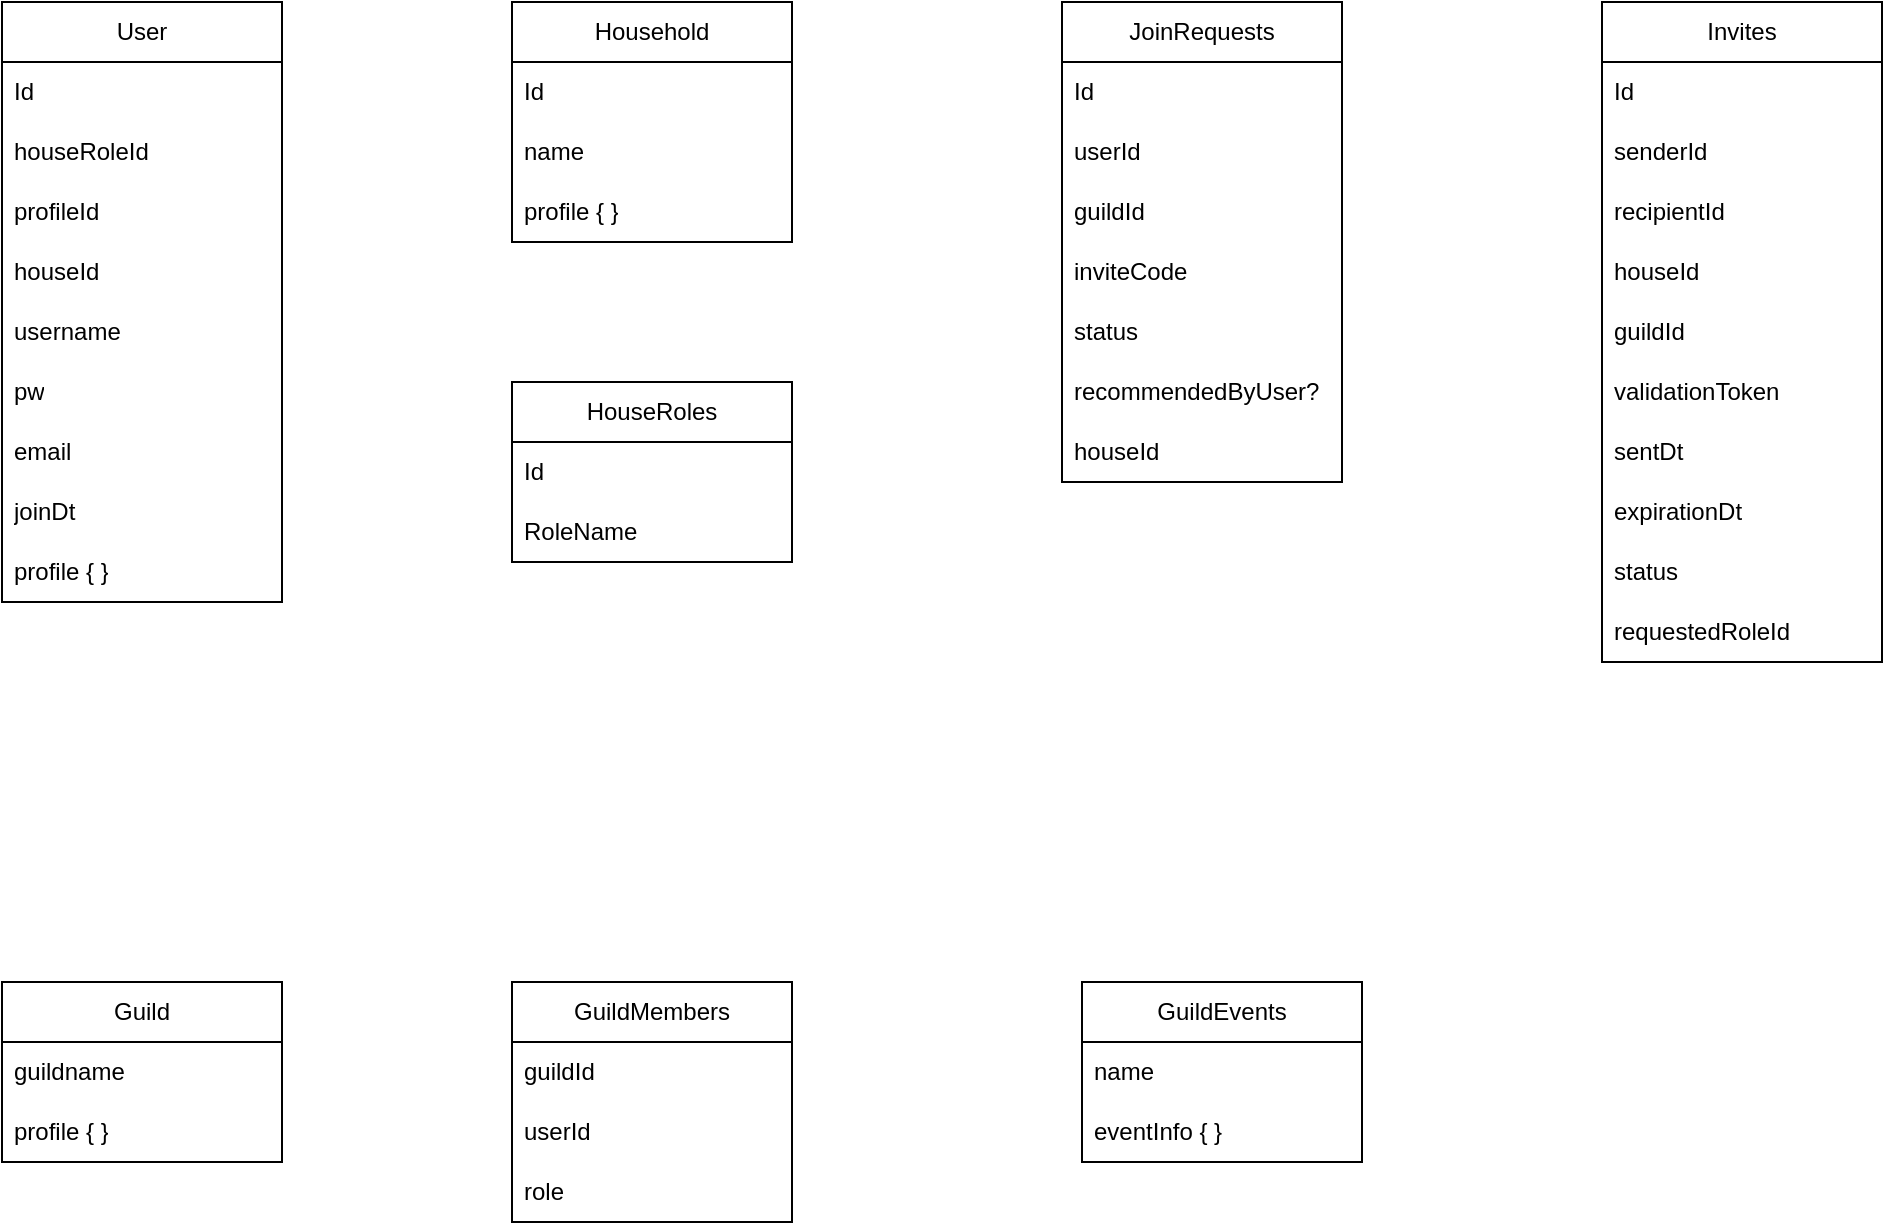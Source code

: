 <mxfile version="23.0.2" type="device">
  <diagram name="Page-1" id="X0s-m6jBx2qHv2Oh81oE">
    <mxGraphModel dx="1232" dy="1187" grid="1" gridSize="10" guides="1" tooltips="1" connect="1" arrows="1" fold="1" page="0" pageScale="1" pageWidth="850" pageHeight="1100" math="0" shadow="0">
      <root>
        <mxCell id="0" />
        <mxCell id="1" parent="0" />
        <mxCell id="xjD7mvp7fWhBBpH1s1Fi-1" value="User" style="swimlane;fontStyle=0;childLayout=stackLayout;horizontal=1;startSize=30;horizontalStack=0;resizeParent=1;resizeParentMax=0;resizeLast=0;collapsible=1;marginBottom=0;whiteSpace=wrap;html=1;" parent="1" vertex="1">
          <mxGeometry x="100" y="50" width="140" height="300" as="geometry" />
        </mxCell>
        <mxCell id="xjD7mvp7fWhBBpH1s1Fi-33" value="Id" style="text;strokeColor=none;fillColor=none;align=left;verticalAlign=middle;spacingLeft=4;spacingRight=4;overflow=hidden;points=[[0,0.5],[1,0.5]];portConstraint=eastwest;rotatable=0;whiteSpace=wrap;html=1;" parent="xjD7mvp7fWhBBpH1s1Fi-1" vertex="1">
          <mxGeometry y="30" width="140" height="30" as="geometry" />
        </mxCell>
        <mxCell id="xjD7mvp7fWhBBpH1s1Fi-27" value="houseRoleId" style="text;strokeColor=none;fillColor=none;align=left;verticalAlign=middle;spacingLeft=4;spacingRight=4;overflow=hidden;points=[[0,0.5],[1,0.5]];portConstraint=eastwest;rotatable=0;whiteSpace=wrap;html=1;" parent="xjD7mvp7fWhBBpH1s1Fi-1" vertex="1">
          <mxGeometry y="60" width="140" height="30" as="geometry" />
        </mxCell>
        <mxCell id="xjD7mvp7fWhBBpH1s1Fi-18" value="profileId" style="text;strokeColor=none;fillColor=none;align=left;verticalAlign=middle;spacingLeft=4;spacingRight=4;overflow=hidden;points=[[0,0.5],[1,0.5]];portConstraint=eastwest;rotatable=0;whiteSpace=wrap;html=1;" parent="xjD7mvp7fWhBBpH1s1Fi-1" vertex="1">
          <mxGeometry y="90" width="140" height="30" as="geometry" />
        </mxCell>
        <mxCell id="xjD7mvp7fWhBBpH1s1Fi-17" value="houseId" style="text;strokeColor=none;fillColor=none;align=left;verticalAlign=middle;spacingLeft=4;spacingRight=4;overflow=hidden;points=[[0,0.5],[1,0.5]];portConstraint=eastwest;rotatable=0;whiteSpace=wrap;html=1;" parent="xjD7mvp7fWhBBpH1s1Fi-1" vertex="1">
          <mxGeometry y="120" width="140" height="30" as="geometry" />
        </mxCell>
        <mxCell id="xjD7mvp7fWhBBpH1s1Fi-2" value="username" style="text;strokeColor=none;fillColor=none;align=left;verticalAlign=middle;spacingLeft=4;spacingRight=4;overflow=hidden;points=[[0,0.5],[1,0.5]];portConstraint=eastwest;rotatable=0;whiteSpace=wrap;html=1;" parent="xjD7mvp7fWhBBpH1s1Fi-1" vertex="1">
          <mxGeometry y="150" width="140" height="30" as="geometry" />
        </mxCell>
        <mxCell id="xjD7mvp7fWhBBpH1s1Fi-4" value="pw" style="text;strokeColor=none;fillColor=none;align=left;verticalAlign=middle;spacingLeft=4;spacingRight=4;overflow=hidden;points=[[0,0.5],[1,0.5]];portConstraint=eastwest;rotatable=0;whiteSpace=wrap;html=1;" parent="xjD7mvp7fWhBBpH1s1Fi-1" vertex="1">
          <mxGeometry y="180" width="140" height="30" as="geometry" />
        </mxCell>
        <mxCell id="xjD7mvp7fWhBBpH1s1Fi-3" value="email" style="text;strokeColor=none;fillColor=none;align=left;verticalAlign=middle;spacingLeft=4;spacingRight=4;overflow=hidden;points=[[0,0.5],[1,0.5]];portConstraint=eastwest;rotatable=0;whiteSpace=wrap;html=1;" parent="xjD7mvp7fWhBBpH1s1Fi-1" vertex="1">
          <mxGeometry y="210" width="140" height="30" as="geometry" />
        </mxCell>
        <mxCell id="xjD7mvp7fWhBBpH1s1Fi-40" value="joinDt&lt;br&gt;" style="text;strokeColor=none;fillColor=none;align=left;verticalAlign=middle;spacingLeft=4;spacingRight=4;overflow=hidden;points=[[0,0.5],[1,0.5]];portConstraint=eastwest;rotatable=0;whiteSpace=wrap;html=1;" parent="xjD7mvp7fWhBBpH1s1Fi-1" vertex="1">
          <mxGeometry y="240" width="140" height="30" as="geometry" />
        </mxCell>
        <mxCell id="xjD7mvp7fWhBBpH1s1Fi-48" value="profile { }" style="text;strokeColor=none;fillColor=none;align=left;verticalAlign=middle;spacingLeft=4;spacingRight=4;overflow=hidden;points=[[0,0.5],[1,0.5]];portConstraint=eastwest;rotatable=0;whiteSpace=wrap;html=1;" parent="xjD7mvp7fWhBBpH1s1Fi-1" vertex="1">
          <mxGeometry y="270" width="140" height="30" as="geometry" />
        </mxCell>
        <mxCell id="xjD7mvp7fWhBBpH1s1Fi-5" value="Household" style="swimlane;fontStyle=0;childLayout=stackLayout;horizontal=1;startSize=30;horizontalStack=0;resizeParent=1;resizeParentMax=0;resizeLast=0;collapsible=1;marginBottom=0;whiteSpace=wrap;html=1;" parent="1" vertex="1">
          <mxGeometry x="355" y="50" width="140" height="120" as="geometry" />
        </mxCell>
        <mxCell id="xjD7mvp7fWhBBpH1s1Fi-7" value="Id" style="text;strokeColor=none;fillColor=none;align=left;verticalAlign=middle;spacingLeft=4;spacingRight=4;overflow=hidden;points=[[0,0.5],[1,0.5]];portConstraint=eastwest;rotatable=0;whiteSpace=wrap;html=1;" parent="xjD7mvp7fWhBBpH1s1Fi-5" vertex="1">
          <mxGeometry y="30" width="140" height="30" as="geometry" />
        </mxCell>
        <mxCell id="xjD7mvp7fWhBBpH1s1Fi-6" value="name" style="text;strokeColor=none;fillColor=none;align=left;verticalAlign=middle;spacingLeft=4;spacingRight=4;overflow=hidden;points=[[0,0.5],[1,0.5]];portConstraint=eastwest;rotatable=0;whiteSpace=wrap;html=1;" parent="xjD7mvp7fWhBBpH1s1Fi-5" vertex="1">
          <mxGeometry y="60" width="140" height="30" as="geometry" />
        </mxCell>
        <mxCell id="xjD7mvp7fWhBBpH1s1Fi-41" value="profile { }" style="text;strokeColor=none;fillColor=none;align=left;verticalAlign=middle;spacingLeft=4;spacingRight=4;overflow=hidden;points=[[0,0.5],[1,0.5]];portConstraint=eastwest;rotatable=0;whiteSpace=wrap;html=1;" parent="xjD7mvp7fWhBBpH1s1Fi-5" vertex="1">
          <mxGeometry y="90" width="140" height="30" as="geometry" />
        </mxCell>
        <mxCell id="xjD7mvp7fWhBBpH1s1Fi-9" value="Guild" style="swimlane;fontStyle=0;childLayout=stackLayout;horizontal=1;startSize=30;horizontalStack=0;resizeParent=1;resizeParentMax=0;resizeLast=0;collapsible=1;marginBottom=0;whiteSpace=wrap;html=1;" parent="1" vertex="1">
          <mxGeometry x="100" y="540" width="140" height="90" as="geometry" />
        </mxCell>
        <mxCell id="xjD7mvp7fWhBBpH1s1Fi-10" value="guildname" style="text;strokeColor=none;fillColor=none;align=left;verticalAlign=middle;spacingLeft=4;spacingRight=4;overflow=hidden;points=[[0,0.5],[1,0.5]];portConstraint=eastwest;rotatable=0;whiteSpace=wrap;html=1;" parent="xjD7mvp7fWhBBpH1s1Fi-9" vertex="1">
          <mxGeometry y="30" width="140" height="30" as="geometry" />
        </mxCell>
        <mxCell id="xjD7mvp7fWhBBpH1s1Fi-71" value="profile { }" style="text;strokeColor=none;fillColor=none;align=left;verticalAlign=middle;spacingLeft=4;spacingRight=4;overflow=hidden;points=[[0,0.5],[1,0.5]];portConstraint=eastwest;rotatable=0;whiteSpace=wrap;html=1;" parent="xjD7mvp7fWhBBpH1s1Fi-9" vertex="1">
          <mxGeometry y="60" width="140" height="30" as="geometry" />
        </mxCell>
        <mxCell id="xjD7mvp7fWhBBpH1s1Fi-28" value="HouseRoles" style="swimlane;fontStyle=0;childLayout=stackLayout;horizontal=1;startSize=30;horizontalStack=0;resizeParent=1;resizeParentMax=0;resizeLast=0;collapsible=1;marginBottom=0;whiteSpace=wrap;html=1;" parent="1" vertex="1">
          <mxGeometry x="355" y="240" width="140" height="90" as="geometry" />
        </mxCell>
        <mxCell id="xjD7mvp7fWhBBpH1s1Fi-29" value="Id" style="text;strokeColor=none;fillColor=none;align=left;verticalAlign=middle;spacingLeft=4;spacingRight=4;overflow=hidden;points=[[0,0.5],[1,0.5]];portConstraint=eastwest;rotatable=0;whiteSpace=wrap;html=1;" parent="xjD7mvp7fWhBBpH1s1Fi-28" vertex="1">
          <mxGeometry y="30" width="140" height="30" as="geometry" />
        </mxCell>
        <mxCell id="xjD7mvp7fWhBBpH1s1Fi-30" value="RoleName" style="text;strokeColor=none;fillColor=none;align=left;verticalAlign=middle;spacingLeft=4;spacingRight=4;overflow=hidden;points=[[0,0.5],[1,0.5]];portConstraint=eastwest;rotatable=0;whiteSpace=wrap;html=1;" parent="xjD7mvp7fWhBBpH1s1Fi-28" vertex="1">
          <mxGeometry y="60" width="140" height="30" as="geometry" />
        </mxCell>
        <mxCell id="xjD7mvp7fWhBBpH1s1Fi-34" value="GuildMembers" style="swimlane;fontStyle=0;childLayout=stackLayout;horizontal=1;startSize=30;horizontalStack=0;resizeParent=1;resizeParentMax=0;resizeLast=0;collapsible=1;marginBottom=0;whiteSpace=wrap;html=1;" parent="1" vertex="1">
          <mxGeometry x="355" y="540" width="140" height="120" as="geometry" />
        </mxCell>
        <mxCell id="xjD7mvp7fWhBBpH1s1Fi-35" value="guildId" style="text;strokeColor=none;fillColor=none;align=left;verticalAlign=middle;spacingLeft=4;spacingRight=4;overflow=hidden;points=[[0,0.5],[1,0.5]];portConstraint=eastwest;rotatable=0;whiteSpace=wrap;html=1;" parent="xjD7mvp7fWhBBpH1s1Fi-34" vertex="1">
          <mxGeometry y="30" width="140" height="30" as="geometry" />
        </mxCell>
        <mxCell id="xjD7mvp7fWhBBpH1s1Fi-36" value="userId" style="text;strokeColor=none;fillColor=none;align=left;verticalAlign=middle;spacingLeft=4;spacingRight=4;overflow=hidden;points=[[0,0.5],[1,0.5]];portConstraint=eastwest;rotatable=0;whiteSpace=wrap;html=1;" parent="xjD7mvp7fWhBBpH1s1Fi-34" vertex="1">
          <mxGeometry y="60" width="140" height="30" as="geometry" />
        </mxCell>
        <mxCell id="xjD7mvp7fWhBBpH1s1Fi-42" value="role" style="text;strokeColor=none;fillColor=none;align=left;verticalAlign=middle;spacingLeft=4;spacingRight=4;overflow=hidden;points=[[0,0.5],[1,0.5]];portConstraint=eastwest;rotatable=0;whiteSpace=wrap;html=1;" parent="xjD7mvp7fWhBBpH1s1Fi-34" vertex="1">
          <mxGeometry y="90" width="140" height="30" as="geometry" />
        </mxCell>
        <mxCell id="xjD7mvp7fWhBBpH1s1Fi-50" value="Invites" style="swimlane;fontStyle=0;childLayout=stackLayout;horizontal=1;startSize=30;horizontalStack=0;resizeParent=1;resizeParentMax=0;resizeLast=0;collapsible=1;marginBottom=0;whiteSpace=wrap;html=1;" parent="1" vertex="1">
          <mxGeometry x="900" y="50" width="140" height="330" as="geometry" />
        </mxCell>
        <mxCell id="xjD7mvp7fWhBBpH1s1Fi-51" value="Id" style="text;strokeColor=none;fillColor=none;align=left;verticalAlign=middle;spacingLeft=4;spacingRight=4;overflow=hidden;points=[[0,0.5],[1,0.5]];portConstraint=eastwest;rotatable=0;whiteSpace=wrap;html=1;" parent="xjD7mvp7fWhBBpH1s1Fi-50" vertex="1">
          <mxGeometry y="30" width="140" height="30" as="geometry" />
        </mxCell>
        <mxCell id="xjD7mvp7fWhBBpH1s1Fi-52" value="senderId" style="text;strokeColor=none;fillColor=none;align=left;verticalAlign=middle;spacingLeft=4;spacingRight=4;overflow=hidden;points=[[0,0.5],[1,0.5]];portConstraint=eastwest;rotatable=0;whiteSpace=wrap;html=1;" parent="xjD7mvp7fWhBBpH1s1Fi-50" vertex="1">
          <mxGeometry y="60" width="140" height="30" as="geometry" />
        </mxCell>
        <mxCell id="xjD7mvp7fWhBBpH1s1Fi-53" value="recipientId" style="text;strokeColor=none;fillColor=none;align=left;verticalAlign=middle;spacingLeft=4;spacingRight=4;overflow=hidden;points=[[0,0.5],[1,0.5]];portConstraint=eastwest;rotatable=0;whiteSpace=wrap;html=1;" parent="xjD7mvp7fWhBBpH1s1Fi-50" vertex="1">
          <mxGeometry y="90" width="140" height="30" as="geometry" />
        </mxCell>
        <mxCell id="xjD7mvp7fWhBBpH1s1Fi-58" value="houseId" style="text;strokeColor=none;fillColor=none;align=left;verticalAlign=middle;spacingLeft=4;spacingRight=4;overflow=hidden;points=[[0,0.5],[1,0.5]];portConstraint=eastwest;rotatable=0;whiteSpace=wrap;html=1;" parent="xjD7mvp7fWhBBpH1s1Fi-50" vertex="1">
          <mxGeometry y="120" width="140" height="30" as="geometry" />
        </mxCell>
        <mxCell id="xjD7mvp7fWhBBpH1s1Fi-66" value="guildId" style="text;strokeColor=none;fillColor=none;align=left;verticalAlign=middle;spacingLeft=4;spacingRight=4;overflow=hidden;points=[[0,0.5],[1,0.5]];portConstraint=eastwest;rotatable=0;whiteSpace=wrap;html=1;" parent="xjD7mvp7fWhBBpH1s1Fi-50" vertex="1">
          <mxGeometry y="150" width="140" height="30" as="geometry" />
        </mxCell>
        <mxCell id="xjD7mvp7fWhBBpH1s1Fi-64" value="validationToken" style="text;strokeColor=none;fillColor=none;align=left;verticalAlign=middle;spacingLeft=4;spacingRight=4;overflow=hidden;points=[[0,0.5],[1,0.5]];portConstraint=eastwest;rotatable=0;whiteSpace=wrap;html=1;" parent="xjD7mvp7fWhBBpH1s1Fi-50" vertex="1">
          <mxGeometry y="180" width="140" height="30" as="geometry" />
        </mxCell>
        <mxCell id="xjD7mvp7fWhBBpH1s1Fi-60" value="sentDt" style="text;strokeColor=none;fillColor=none;align=left;verticalAlign=middle;spacingLeft=4;spacingRight=4;overflow=hidden;points=[[0,0.5],[1,0.5]];portConstraint=eastwest;rotatable=0;whiteSpace=wrap;html=1;" parent="xjD7mvp7fWhBBpH1s1Fi-50" vertex="1">
          <mxGeometry y="210" width="140" height="30" as="geometry" />
        </mxCell>
        <mxCell id="xjD7mvp7fWhBBpH1s1Fi-67" value="expirationDt" style="text;strokeColor=none;fillColor=none;align=left;verticalAlign=middle;spacingLeft=4;spacingRight=4;overflow=hidden;points=[[0,0.5],[1,0.5]];portConstraint=eastwest;rotatable=0;whiteSpace=wrap;html=1;" parent="xjD7mvp7fWhBBpH1s1Fi-50" vertex="1">
          <mxGeometry y="240" width="140" height="30" as="geometry" />
        </mxCell>
        <mxCell id="xjD7mvp7fWhBBpH1s1Fi-61" value="status" style="text;strokeColor=none;fillColor=none;align=left;verticalAlign=middle;spacingLeft=4;spacingRight=4;overflow=hidden;points=[[0,0.5],[1,0.5]];portConstraint=eastwest;rotatable=0;whiteSpace=wrap;html=1;" parent="xjD7mvp7fWhBBpH1s1Fi-50" vertex="1">
          <mxGeometry y="270" width="140" height="30" as="geometry" />
        </mxCell>
        <mxCell id="xjD7mvp7fWhBBpH1s1Fi-68" value="requestedRoleId" style="text;strokeColor=none;fillColor=none;align=left;verticalAlign=middle;spacingLeft=4;spacingRight=4;overflow=hidden;points=[[0,0.5],[1,0.5]];portConstraint=eastwest;rotatable=0;whiteSpace=wrap;html=1;" parent="xjD7mvp7fWhBBpH1s1Fi-50" vertex="1">
          <mxGeometry y="300" width="140" height="30" as="geometry" />
        </mxCell>
        <mxCell id="xjD7mvp7fWhBBpH1s1Fi-72" value="GuildEvents" style="swimlane;fontStyle=0;childLayout=stackLayout;horizontal=1;startSize=30;horizontalStack=0;resizeParent=1;resizeParentMax=0;resizeLast=0;collapsible=1;marginBottom=0;whiteSpace=wrap;html=1;" parent="1" vertex="1">
          <mxGeometry x="640" y="540" width="140" height="90" as="geometry" />
        </mxCell>
        <mxCell id="xjD7mvp7fWhBBpH1s1Fi-73" value="name" style="text;strokeColor=none;fillColor=none;align=left;verticalAlign=middle;spacingLeft=4;spacingRight=4;overflow=hidden;points=[[0,0.5],[1,0.5]];portConstraint=eastwest;rotatable=0;whiteSpace=wrap;html=1;" parent="xjD7mvp7fWhBBpH1s1Fi-72" vertex="1">
          <mxGeometry y="30" width="140" height="30" as="geometry" />
        </mxCell>
        <mxCell id="xjD7mvp7fWhBBpH1s1Fi-74" value="eventInfo { }" style="text;strokeColor=none;fillColor=none;align=left;verticalAlign=middle;spacingLeft=4;spacingRight=4;overflow=hidden;points=[[0,0.5],[1,0.5]];portConstraint=eastwest;rotatable=0;whiteSpace=wrap;html=1;" parent="xjD7mvp7fWhBBpH1s1Fi-72" vertex="1">
          <mxGeometry y="60" width="140" height="30" as="geometry" />
        </mxCell>
        <mxCell id="zw6DzKd25NZ7ZgGuWX3a-1" value="JoinRequests" style="swimlane;fontStyle=0;childLayout=stackLayout;horizontal=1;startSize=30;horizontalStack=0;resizeParent=1;resizeParentMax=0;resizeLast=0;collapsible=1;marginBottom=0;whiteSpace=wrap;html=1;" vertex="1" parent="1">
          <mxGeometry x="630" y="50" width="140" height="240" as="geometry" />
        </mxCell>
        <mxCell id="zw6DzKd25NZ7ZgGuWX3a-2" value="Id" style="text;strokeColor=none;fillColor=none;align=left;verticalAlign=middle;spacingLeft=4;spacingRight=4;overflow=hidden;points=[[0,0.5],[1,0.5]];portConstraint=eastwest;rotatable=0;whiteSpace=wrap;html=1;" vertex="1" parent="zw6DzKd25NZ7ZgGuWX3a-1">
          <mxGeometry y="30" width="140" height="30" as="geometry" />
        </mxCell>
        <mxCell id="zw6DzKd25NZ7ZgGuWX3a-4" value="userId" style="text;strokeColor=none;fillColor=none;align=left;verticalAlign=middle;spacingLeft=4;spacingRight=4;overflow=hidden;points=[[0,0.5],[1,0.5]];portConstraint=eastwest;rotatable=0;whiteSpace=wrap;html=1;" vertex="1" parent="zw6DzKd25NZ7ZgGuWX3a-1">
          <mxGeometry y="60" width="140" height="30" as="geometry" />
        </mxCell>
        <mxCell id="zw6DzKd25NZ7ZgGuWX3a-6" value="guildId" style="text;strokeColor=none;fillColor=none;align=left;verticalAlign=middle;spacingLeft=4;spacingRight=4;overflow=hidden;points=[[0,0.5],[1,0.5]];portConstraint=eastwest;rotatable=0;whiteSpace=wrap;html=1;" vertex="1" parent="zw6DzKd25NZ7ZgGuWX3a-1">
          <mxGeometry y="90" width="140" height="30" as="geometry" />
        </mxCell>
        <mxCell id="zw6DzKd25NZ7ZgGuWX3a-7" value="inviteCode" style="text;strokeColor=none;fillColor=none;align=left;verticalAlign=middle;spacingLeft=4;spacingRight=4;overflow=hidden;points=[[0,0.5],[1,0.5]];portConstraint=eastwest;rotatable=0;whiteSpace=wrap;html=1;" vertex="1" parent="zw6DzKd25NZ7ZgGuWX3a-1">
          <mxGeometry y="120" width="140" height="30" as="geometry" />
        </mxCell>
        <mxCell id="zw6DzKd25NZ7ZgGuWX3a-10" value="status" style="text;strokeColor=none;fillColor=none;align=left;verticalAlign=middle;spacingLeft=4;spacingRight=4;overflow=hidden;points=[[0,0.5],[1,0.5]];portConstraint=eastwest;rotatable=0;whiteSpace=wrap;html=1;" vertex="1" parent="zw6DzKd25NZ7ZgGuWX3a-1">
          <mxGeometry y="150" width="140" height="30" as="geometry" />
        </mxCell>
        <mxCell id="zw6DzKd25NZ7ZgGuWX3a-13" value="recommendedByUser?" style="text;strokeColor=none;fillColor=none;align=left;verticalAlign=middle;spacingLeft=4;spacingRight=4;overflow=hidden;points=[[0,0.5],[1,0.5]];portConstraint=eastwest;rotatable=0;whiteSpace=wrap;html=1;" vertex="1" parent="zw6DzKd25NZ7ZgGuWX3a-1">
          <mxGeometry y="180" width="140" height="30" as="geometry" />
        </mxCell>
        <mxCell id="zw6DzKd25NZ7ZgGuWX3a-5" value="houseId" style="text;strokeColor=none;fillColor=none;align=left;verticalAlign=middle;spacingLeft=4;spacingRight=4;overflow=hidden;points=[[0,0.5],[1,0.5]];portConstraint=eastwest;rotatable=0;whiteSpace=wrap;html=1;" vertex="1" parent="zw6DzKd25NZ7ZgGuWX3a-1">
          <mxGeometry y="210" width="140" height="30" as="geometry" />
        </mxCell>
      </root>
    </mxGraphModel>
  </diagram>
</mxfile>

